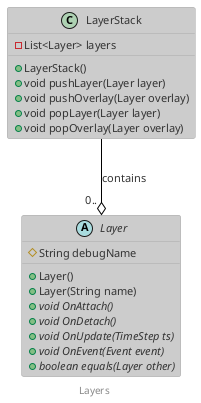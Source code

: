 @startuml

!theme reddress-lightorange
footer Layers

class LayerStack {
    - List<Layer> layers
    + LayerStack()
    + void pushLayer(Layer layer)
    + void pushOverlay(Layer overlay)
    + void popLayer(Layer layer)
    + void popOverlay(Layer overlay)
}

abstract class Layer {
    # String debugName
    + Layer()
    + Layer(String name)
    {abstract} + void OnAttach()
    {abstract} + void OnDetach()
    {abstract} + void OnUpdate(TimeStep ts)
    {abstract} + void OnEvent(Event event)
    {abstract} + boolean equals(Layer other)
}

LayerStack --o "0.. " Layer : contains

@enduml
